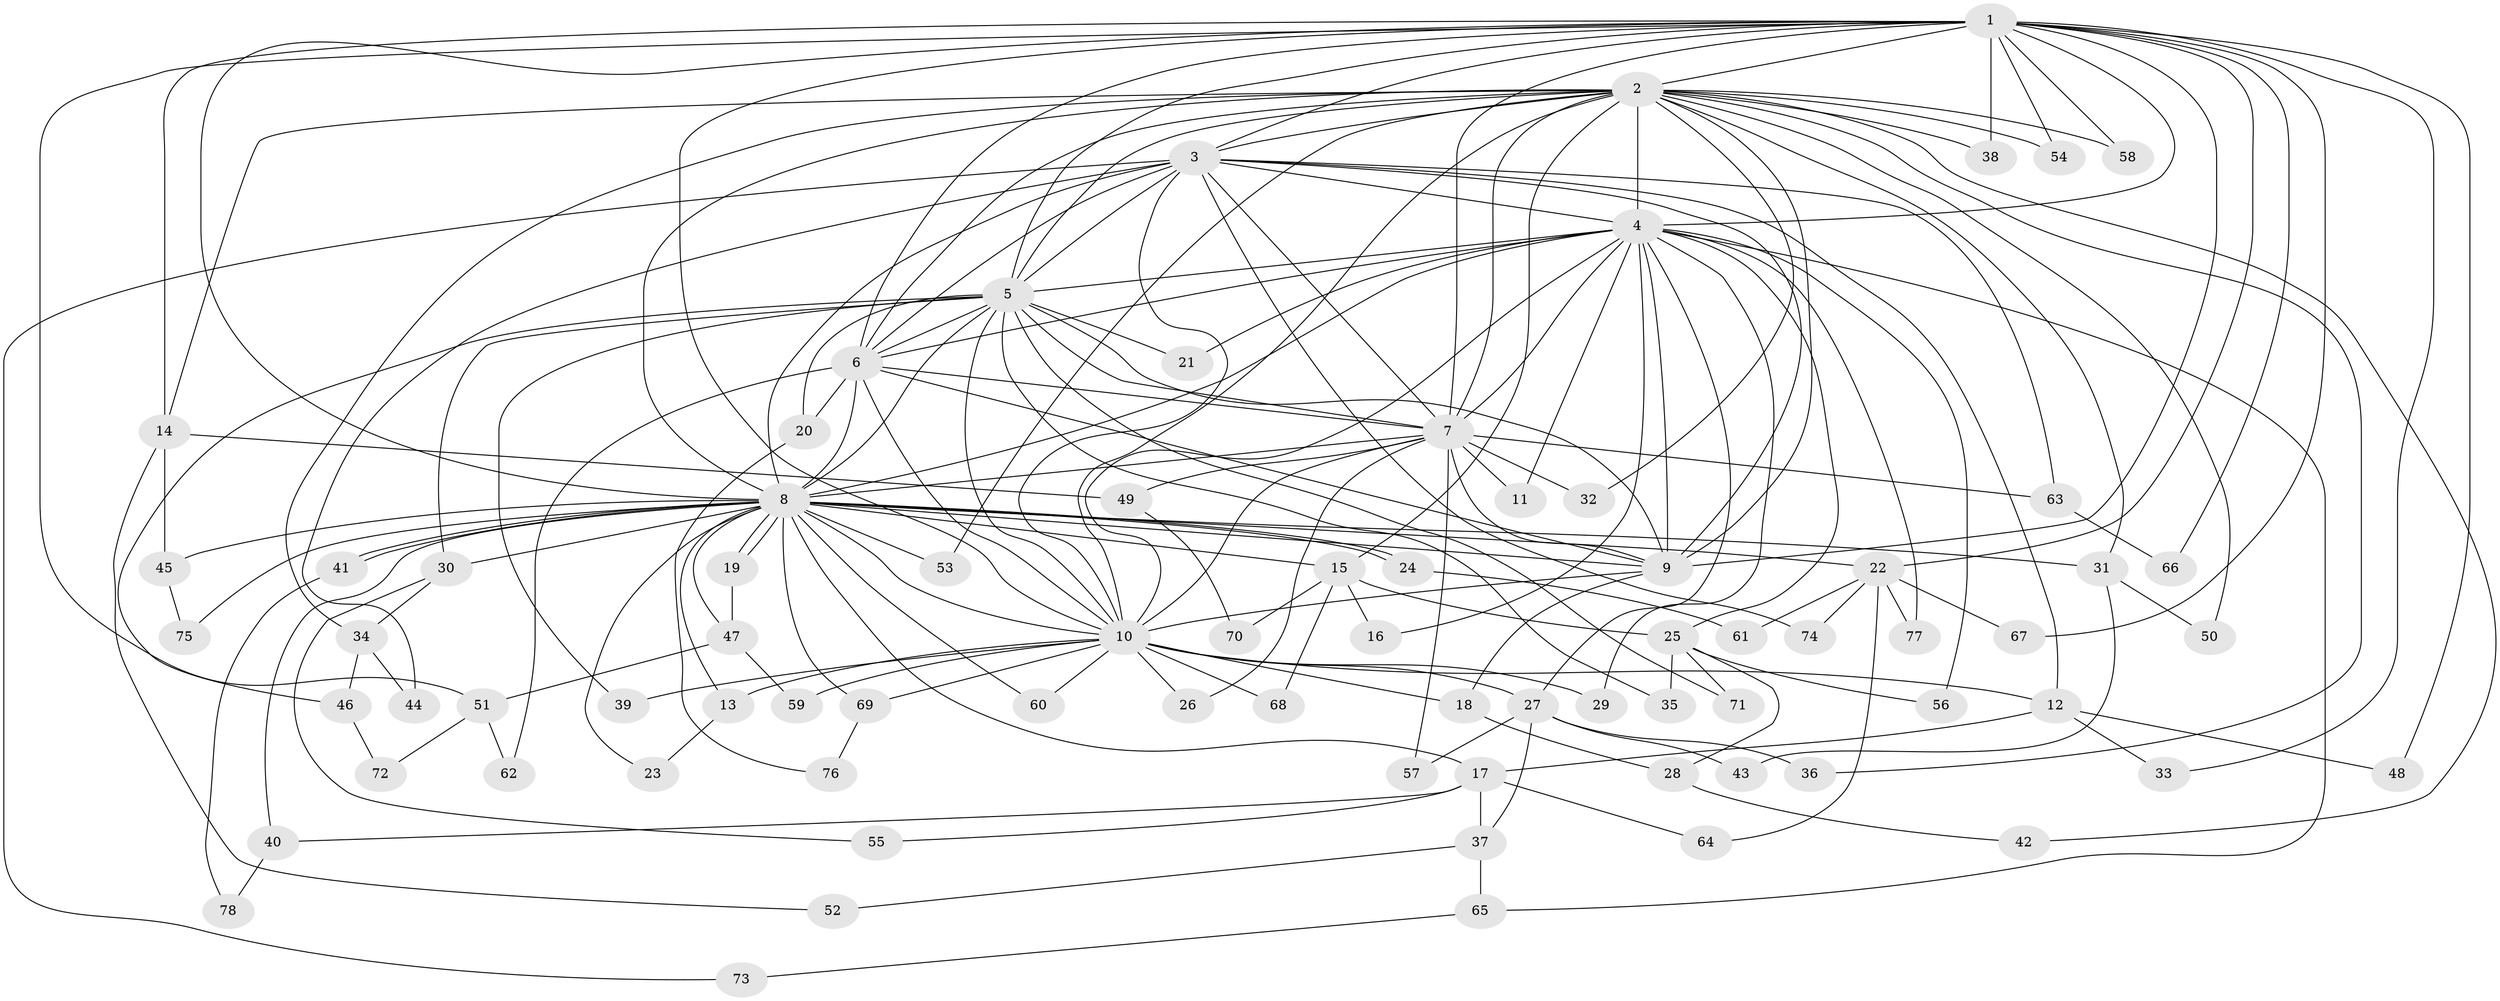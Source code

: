 // Generated by graph-tools (version 1.1) at 2025/10/02/27/25 16:10:58]
// undirected, 78 vertices, 181 edges
graph export_dot {
graph [start="1"]
  node [color=gray90,style=filled];
  1;
  2;
  3;
  4;
  5;
  6;
  7;
  8;
  9;
  10;
  11;
  12;
  13;
  14;
  15;
  16;
  17;
  18;
  19;
  20;
  21;
  22;
  23;
  24;
  25;
  26;
  27;
  28;
  29;
  30;
  31;
  32;
  33;
  34;
  35;
  36;
  37;
  38;
  39;
  40;
  41;
  42;
  43;
  44;
  45;
  46;
  47;
  48;
  49;
  50;
  51;
  52;
  53;
  54;
  55;
  56;
  57;
  58;
  59;
  60;
  61;
  62;
  63;
  64;
  65;
  66;
  67;
  68;
  69;
  70;
  71;
  72;
  73;
  74;
  75;
  76;
  77;
  78;
  1 -- 2;
  1 -- 3;
  1 -- 4;
  1 -- 5;
  1 -- 6;
  1 -- 7;
  1 -- 8;
  1 -- 9;
  1 -- 10;
  1 -- 14;
  1 -- 22;
  1 -- 33;
  1 -- 38;
  1 -- 48;
  1 -- 51;
  1 -- 54;
  1 -- 58;
  1 -- 66;
  1 -- 67;
  2 -- 3;
  2 -- 4;
  2 -- 5;
  2 -- 6;
  2 -- 7;
  2 -- 8;
  2 -- 9;
  2 -- 10;
  2 -- 14;
  2 -- 15;
  2 -- 31;
  2 -- 32;
  2 -- 34;
  2 -- 36;
  2 -- 38;
  2 -- 42;
  2 -- 50;
  2 -- 53;
  2 -- 54;
  2 -- 58;
  3 -- 4;
  3 -- 5;
  3 -- 6;
  3 -- 7;
  3 -- 8;
  3 -- 9;
  3 -- 10;
  3 -- 12;
  3 -- 44;
  3 -- 63;
  3 -- 73;
  3 -- 74;
  4 -- 5;
  4 -- 6;
  4 -- 7;
  4 -- 8;
  4 -- 9;
  4 -- 10;
  4 -- 11;
  4 -- 16;
  4 -- 21;
  4 -- 25;
  4 -- 27;
  4 -- 29;
  4 -- 56;
  4 -- 65;
  4 -- 77;
  5 -- 6;
  5 -- 7;
  5 -- 8;
  5 -- 9;
  5 -- 10;
  5 -- 20;
  5 -- 21;
  5 -- 30;
  5 -- 35;
  5 -- 39;
  5 -- 46;
  5 -- 71;
  6 -- 7;
  6 -- 8;
  6 -- 9;
  6 -- 10;
  6 -- 20;
  6 -- 62;
  7 -- 8;
  7 -- 9;
  7 -- 10;
  7 -- 11;
  7 -- 26;
  7 -- 32;
  7 -- 49;
  7 -- 57;
  7 -- 63;
  8 -- 9;
  8 -- 10;
  8 -- 13;
  8 -- 15;
  8 -- 17;
  8 -- 19;
  8 -- 19;
  8 -- 22;
  8 -- 23;
  8 -- 24;
  8 -- 24;
  8 -- 30;
  8 -- 31;
  8 -- 40;
  8 -- 41;
  8 -- 41;
  8 -- 45;
  8 -- 47;
  8 -- 53;
  8 -- 60;
  8 -- 69;
  8 -- 75;
  9 -- 10;
  9 -- 18;
  10 -- 12;
  10 -- 13;
  10 -- 18;
  10 -- 26;
  10 -- 27;
  10 -- 29;
  10 -- 39;
  10 -- 59;
  10 -- 60;
  10 -- 68;
  10 -- 69;
  12 -- 17;
  12 -- 33;
  12 -- 48;
  13 -- 23;
  14 -- 45;
  14 -- 49;
  14 -- 52;
  15 -- 16;
  15 -- 25;
  15 -- 68;
  15 -- 70;
  17 -- 37;
  17 -- 40;
  17 -- 55;
  17 -- 64;
  18 -- 28;
  19 -- 47;
  20 -- 76;
  22 -- 61;
  22 -- 64;
  22 -- 67;
  22 -- 74;
  22 -- 77;
  24 -- 61;
  25 -- 28;
  25 -- 35;
  25 -- 56;
  25 -- 71;
  27 -- 36;
  27 -- 37;
  27 -- 43;
  27 -- 57;
  28 -- 42;
  30 -- 34;
  30 -- 55;
  31 -- 43;
  31 -- 50;
  34 -- 44;
  34 -- 46;
  37 -- 52;
  37 -- 65;
  40 -- 78;
  41 -- 78;
  45 -- 75;
  46 -- 72;
  47 -- 51;
  47 -- 59;
  49 -- 70;
  51 -- 62;
  51 -- 72;
  63 -- 66;
  65 -- 73;
  69 -- 76;
}
